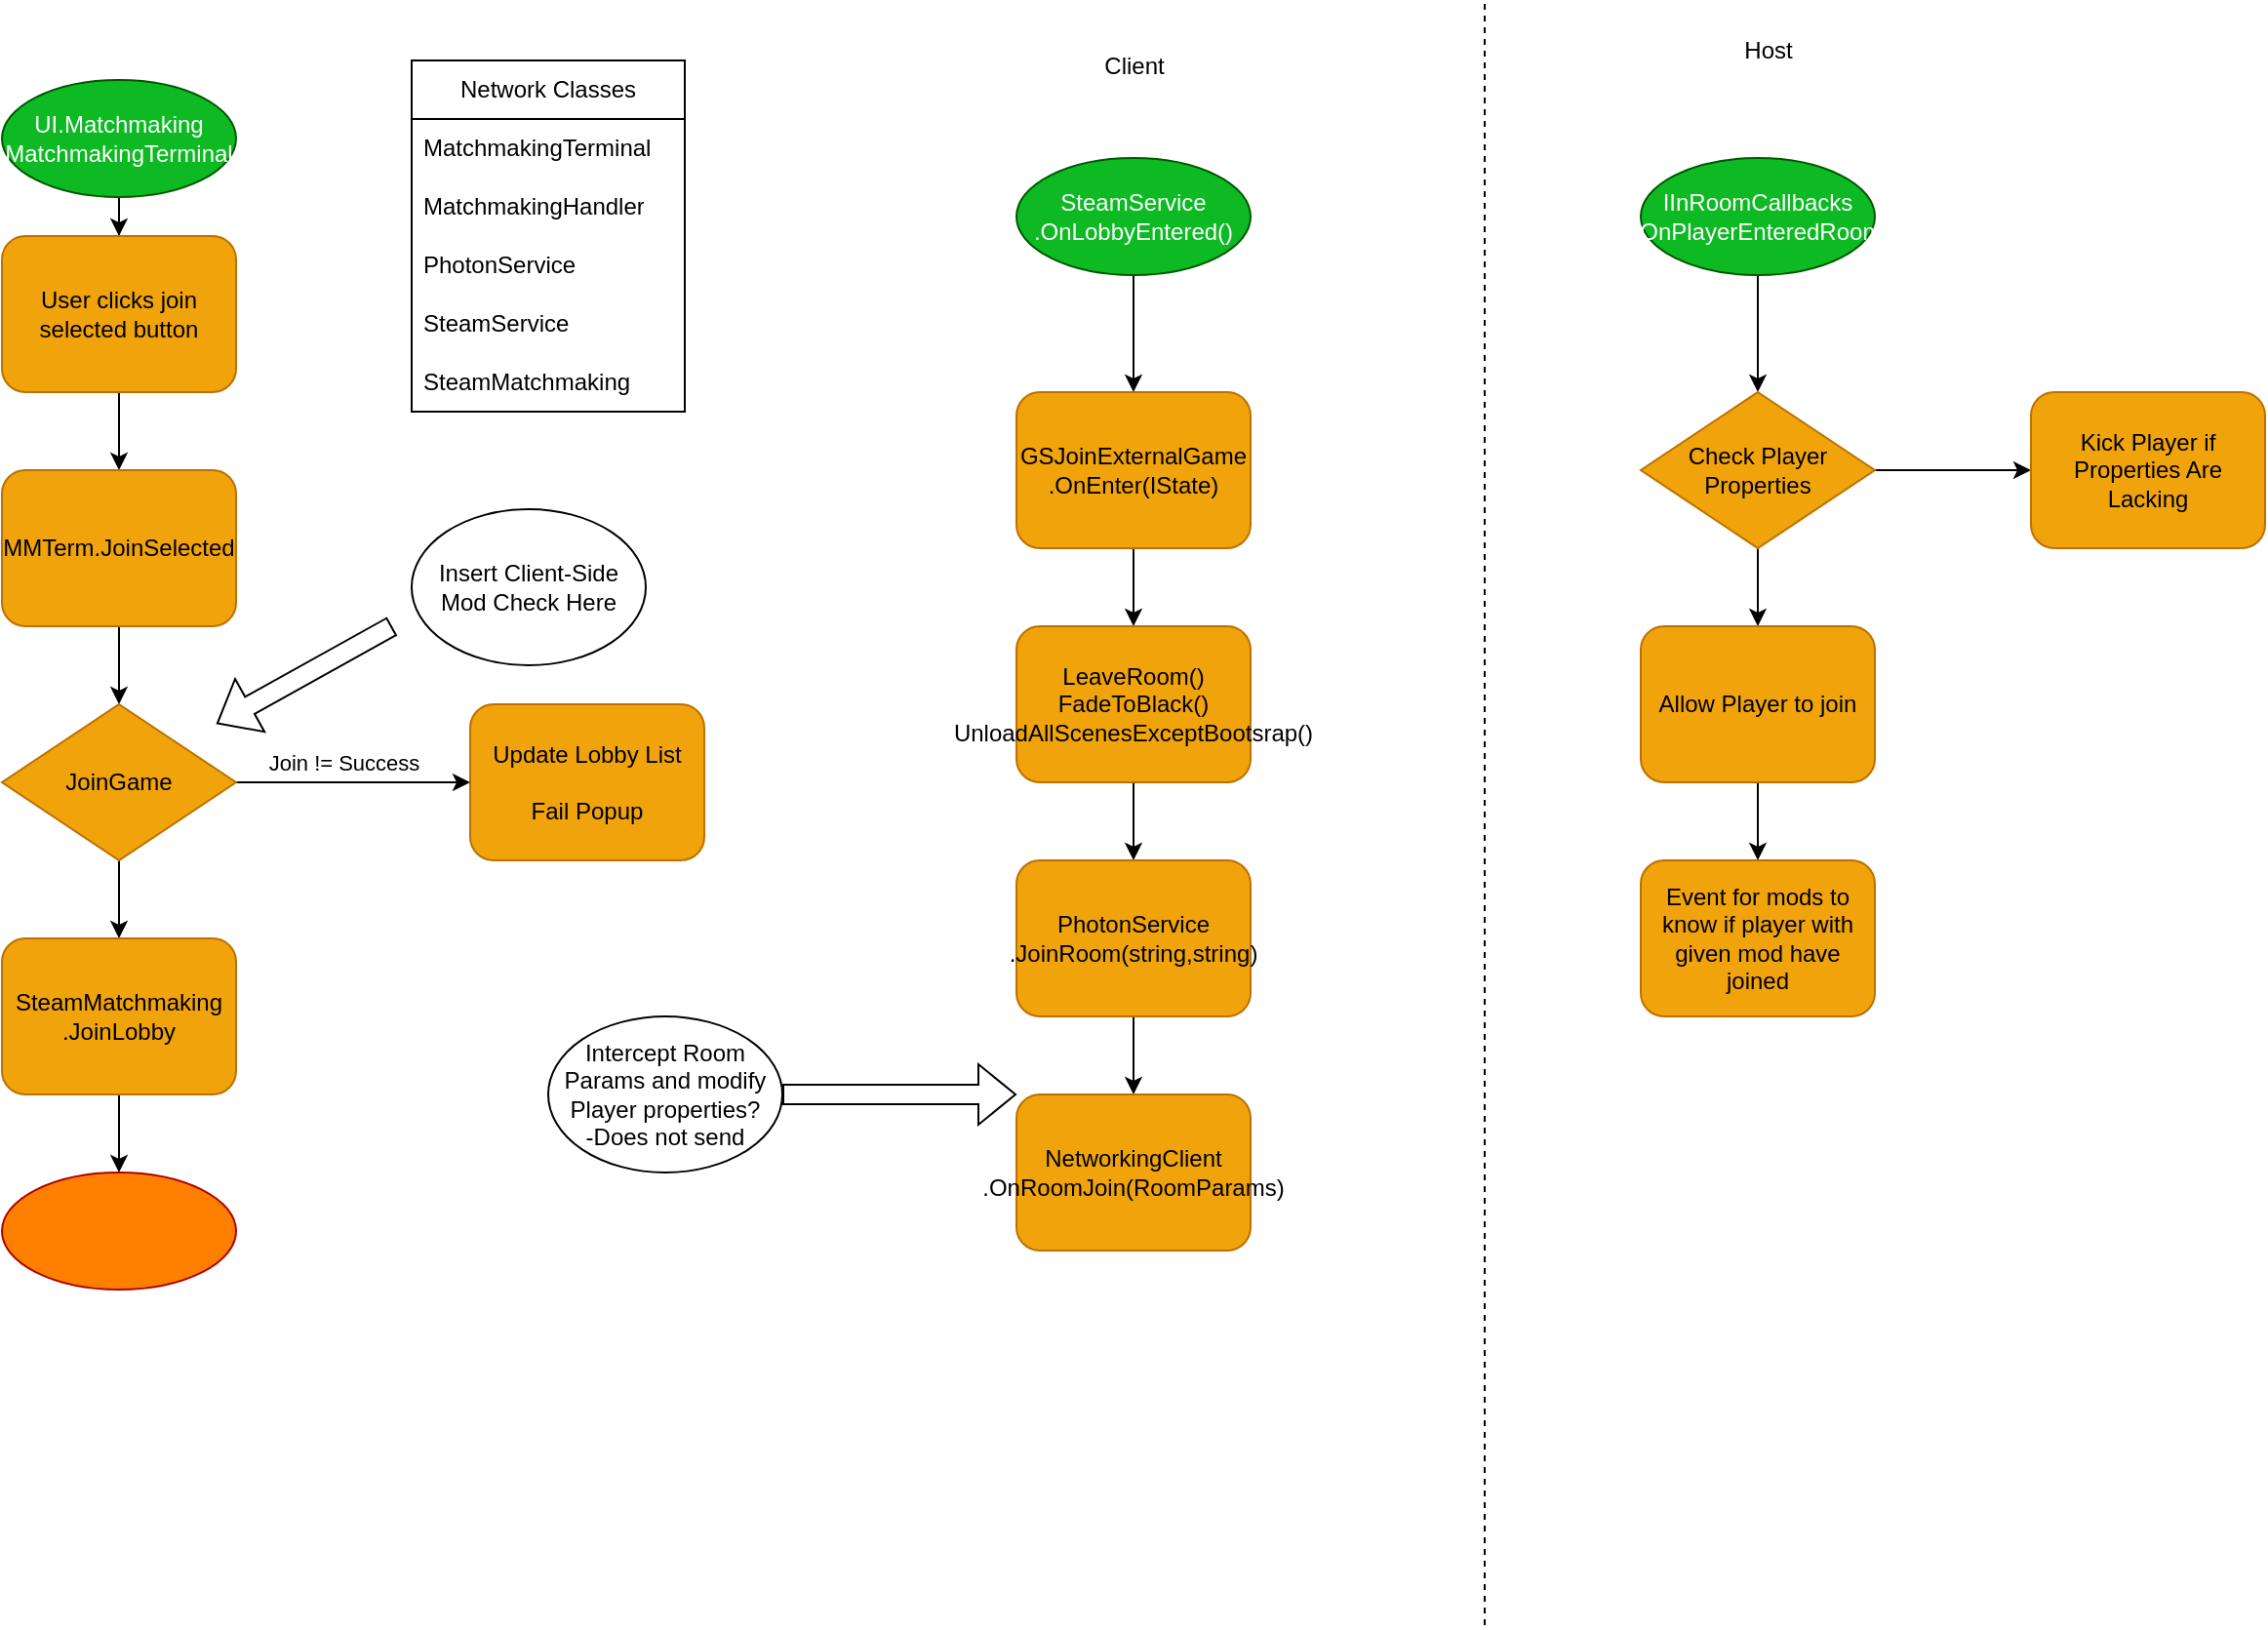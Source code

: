 <mxfile version="23.1.2" type="github">
  <diagram name="Page-1" id="ecbrKntya6NLD0-ps1Tj">
    <mxGraphModel dx="1633" dy="804" grid="1" gridSize="10" guides="1" tooltips="1" connect="1" arrows="1" fold="1" page="1" pageScale="1" pageWidth="850" pageHeight="1100" math="0" shadow="0">
      <root>
        <mxCell id="0" />
        <mxCell id="1" parent="0" />
        <mxCell id="bKeGhtzXt_qyMH1p6n5Y-6" style="edgeStyle=orthogonalEdgeStyle;rounded=0;orthogonalLoop=1;jettySize=auto;html=1;" parent="1" source="bKeGhtzXt_qyMH1p6n5Y-1" target="bKeGhtzXt_qyMH1p6n5Y-2" edge="1">
          <mxGeometry relative="1" as="geometry" />
        </mxCell>
        <mxCell id="bKeGhtzXt_qyMH1p6n5Y-1" value="UI.Matchmaking&lt;br&gt;MatchmakingTerminal" style="ellipse;whiteSpace=wrap;html=1;fillColor=#0DBA24;strokeColor=#005700;fontColor=#ffffff;" parent="1" vertex="1">
          <mxGeometry x="40" y="40" width="120" height="60" as="geometry" />
        </mxCell>
        <mxCell id="bKeGhtzXt_qyMH1p6n5Y-7" style="edgeStyle=orthogonalEdgeStyle;rounded=0;orthogonalLoop=1;jettySize=auto;html=1;" parent="1" source="bKeGhtzXt_qyMH1p6n5Y-2" target="bKeGhtzXt_qyMH1p6n5Y-3" edge="1">
          <mxGeometry relative="1" as="geometry" />
        </mxCell>
        <mxCell id="bKeGhtzXt_qyMH1p6n5Y-2" value="User clicks join selected button" style="rounded=1;whiteSpace=wrap;html=1;fillColor=#f0a30a;fontColor=#000000;strokeColor=#BD7000;" parent="1" vertex="1">
          <mxGeometry x="40" y="120" width="120" height="80" as="geometry" />
        </mxCell>
        <mxCell id="bKeGhtzXt_qyMH1p6n5Y-15" style="edgeStyle=orthogonalEdgeStyle;rounded=0;orthogonalLoop=1;jettySize=auto;html=1;" parent="1" source="bKeGhtzXt_qyMH1p6n5Y-3" target="bKeGhtzXt_qyMH1p6n5Y-8" edge="1">
          <mxGeometry relative="1" as="geometry" />
        </mxCell>
        <mxCell id="bKeGhtzXt_qyMH1p6n5Y-3" value="MMTerm.JoinSelected" style="rounded=1;whiteSpace=wrap;html=1;fillColor=#f0a30a;fontColor=#000000;strokeColor=#BD7000;" parent="1" vertex="1">
          <mxGeometry x="40" y="240" width="120" height="80" as="geometry" />
        </mxCell>
        <mxCell id="bKeGhtzXt_qyMH1p6n5Y-4" value="Update Lobby List&lt;br&gt;&lt;br&gt;Fail Popup" style="rounded=1;whiteSpace=wrap;html=1;fillColor=#f0a30a;fontColor=#000000;strokeColor=#BD7000;" parent="1" vertex="1">
          <mxGeometry x="280" y="360" width="120" height="80" as="geometry" />
        </mxCell>
        <mxCell id="bKeGhtzXt_qyMH1p6n5Y-12" style="edgeStyle=orthogonalEdgeStyle;rounded=0;orthogonalLoop=1;jettySize=auto;html=1;" parent="1" source="bKeGhtzXt_qyMH1p6n5Y-8" target="bKeGhtzXt_qyMH1p6n5Y-9" edge="1">
          <mxGeometry relative="1" as="geometry" />
        </mxCell>
        <mxCell id="bKeGhtzXt_qyMH1p6n5Y-13" style="edgeStyle=orthogonalEdgeStyle;rounded=0;orthogonalLoop=1;jettySize=auto;html=1;entryX=0;entryY=0.5;entryDx=0;entryDy=0;" parent="1" source="bKeGhtzXt_qyMH1p6n5Y-8" target="bKeGhtzXt_qyMH1p6n5Y-4" edge="1">
          <mxGeometry relative="1" as="geometry" />
        </mxCell>
        <mxCell id="bKeGhtzXt_qyMH1p6n5Y-14" value="Join != Success" style="edgeLabel;html=1;align=center;verticalAlign=middle;resizable=0;points=[];" parent="bKeGhtzXt_qyMH1p6n5Y-13" vertex="1" connectable="0">
          <mxGeometry y="5" relative="1" as="geometry">
            <mxPoint x="-5" y="-5" as="offset" />
          </mxGeometry>
        </mxCell>
        <mxCell id="bKeGhtzXt_qyMH1p6n5Y-8" value="JoinGame" style="rhombus;whiteSpace=wrap;html=1;fillColor=#f0a30a;fontColor=#000000;strokeColor=#BD7000;" parent="1" vertex="1">
          <mxGeometry x="40" y="360" width="120" height="80" as="geometry" />
        </mxCell>
        <mxCell id="bKeGhtzXt_qyMH1p6n5Y-35" style="edgeStyle=orthogonalEdgeStyle;rounded=0;orthogonalLoop=1;jettySize=auto;html=1;entryX=0.5;entryY=0;entryDx=0;entryDy=0;" parent="1" source="bKeGhtzXt_qyMH1p6n5Y-9" target="bKeGhtzXt_qyMH1p6n5Y-34" edge="1">
          <mxGeometry relative="1" as="geometry" />
        </mxCell>
        <mxCell id="bKeGhtzXt_qyMH1p6n5Y-9" value="SteamMatchmaking&lt;br&gt;.JoinLobby" style="rounded=1;whiteSpace=wrap;html=1;fillColor=#f0a30a;fontColor=#000000;strokeColor=#BD7000;" parent="1" vertex="1">
          <mxGeometry x="40" y="480" width="120" height="80" as="geometry" />
        </mxCell>
        <mxCell id="bKeGhtzXt_qyMH1p6n5Y-16" value="Insert Client-Side Mod Check Here" style="ellipse;whiteSpace=wrap;html=1;" parent="1" vertex="1">
          <mxGeometry x="250" y="260" width="120" height="80" as="geometry" />
        </mxCell>
        <mxCell id="bKeGhtzXt_qyMH1p6n5Y-19" value="" style="shape=flexArrow;endArrow=classic;html=1;rounded=0;" parent="1" edge="1">
          <mxGeometry width="50" height="50" relative="1" as="geometry">
            <mxPoint x="240" y="320" as="sourcePoint" />
            <mxPoint x="150" y="370" as="targetPoint" />
          </mxGeometry>
        </mxCell>
        <mxCell id="bKeGhtzXt_qyMH1p6n5Y-20" value="Network Classes" style="swimlane;fontStyle=0;childLayout=stackLayout;horizontal=1;startSize=30;horizontalStack=0;resizeParent=1;resizeParentMax=0;resizeLast=0;collapsible=1;marginBottom=0;whiteSpace=wrap;html=1;" parent="1" vertex="1">
          <mxGeometry x="250" y="30" width="140" height="180" as="geometry" />
        </mxCell>
        <mxCell id="bKeGhtzXt_qyMH1p6n5Y-29" value="MatchmakingTerminal" style="text;strokeColor=none;fillColor=none;align=left;verticalAlign=middle;spacingLeft=4;spacingRight=4;overflow=hidden;points=[[0,0.5],[1,0.5]];portConstraint=eastwest;rotatable=0;whiteSpace=wrap;html=1;" parent="bKeGhtzXt_qyMH1p6n5Y-20" vertex="1">
          <mxGeometry y="30" width="140" height="30" as="geometry" />
        </mxCell>
        <mxCell id="bKeGhtzXt_qyMH1p6n5Y-21" value="MatchmakingHandler" style="text;strokeColor=none;fillColor=none;align=left;verticalAlign=middle;spacingLeft=4;spacingRight=4;overflow=hidden;points=[[0,0.5],[1,0.5]];portConstraint=eastwest;rotatable=0;whiteSpace=wrap;html=1;" parent="bKeGhtzXt_qyMH1p6n5Y-20" vertex="1">
          <mxGeometry y="60" width="140" height="30" as="geometry" />
        </mxCell>
        <mxCell id="bKeGhtzXt_qyMH1p6n5Y-23" value="PhotonService" style="text;strokeColor=none;fillColor=none;align=left;verticalAlign=middle;spacingLeft=4;spacingRight=4;overflow=hidden;points=[[0,0.5],[1,0.5]];portConstraint=eastwest;rotatable=0;whiteSpace=wrap;html=1;" parent="bKeGhtzXt_qyMH1p6n5Y-20" vertex="1">
          <mxGeometry y="90" width="140" height="30" as="geometry" />
        </mxCell>
        <mxCell id="bKeGhtzXt_qyMH1p6n5Y-22" value="SteamService" style="text;strokeColor=none;fillColor=none;align=left;verticalAlign=middle;spacingLeft=4;spacingRight=4;overflow=hidden;points=[[0,0.5],[1,0.5]];portConstraint=eastwest;rotatable=0;whiteSpace=wrap;html=1;" parent="bKeGhtzXt_qyMH1p6n5Y-20" vertex="1">
          <mxGeometry y="120" width="140" height="30" as="geometry" />
        </mxCell>
        <mxCell id="bKeGhtzXt_qyMH1p6n5Y-30" value="SteamMatchmaking" style="text;strokeColor=none;fillColor=none;align=left;verticalAlign=middle;spacingLeft=4;spacingRight=4;overflow=hidden;points=[[0,0.5],[1,0.5]];portConstraint=eastwest;rotatable=0;whiteSpace=wrap;html=1;" parent="bKeGhtzXt_qyMH1p6n5Y-20" vertex="1">
          <mxGeometry y="150" width="140" height="30" as="geometry" />
        </mxCell>
        <mxCell id="bKeGhtzXt_qyMH1p6n5Y-34" value="" style="ellipse;whiteSpace=wrap;html=1;fillColor=#FF8000;strokeColor=#B20000;fontColor=#ffffff;direction=east;" parent="1" vertex="1">
          <mxGeometry x="40" y="600" width="120" height="60" as="geometry" />
        </mxCell>
        <mxCell id="bKeGhtzXt_qyMH1p6n5Y-37" value="" style="endArrow=none;dashed=1;html=1;rounded=0;" parent="1" edge="1">
          <mxGeometry width="50" height="50" relative="1" as="geometry">
            <mxPoint x="800" y="832" as="sourcePoint" />
            <mxPoint x="800" as="targetPoint" />
          </mxGeometry>
        </mxCell>
        <mxCell id="bKeGhtzXt_qyMH1p6n5Y-38" value="Client" style="text;html=1;align=center;verticalAlign=middle;resizable=0;points=[];autosize=1;strokeColor=none;fillColor=none;" parent="1" vertex="1">
          <mxGeometry x="595" y="18" width="50" height="30" as="geometry" />
        </mxCell>
        <mxCell id="bKeGhtzXt_qyMH1p6n5Y-39" value="Host" style="text;html=1;align=center;verticalAlign=middle;resizable=0;points=[];autosize=1;strokeColor=none;fillColor=none;" parent="1" vertex="1">
          <mxGeometry x="920" y="10" width="50" height="30" as="geometry" />
        </mxCell>
        <mxCell id="bKeGhtzXt_qyMH1p6n5Y-42" style="edgeStyle=orthogonalEdgeStyle;rounded=0;orthogonalLoop=1;jettySize=auto;html=1;entryX=0.5;entryY=0;entryDx=0;entryDy=0;" parent="1" source="bKeGhtzXt_qyMH1p6n5Y-40" target="bKeGhtzXt_qyMH1p6n5Y-41" edge="1">
          <mxGeometry relative="1" as="geometry" />
        </mxCell>
        <mxCell id="bKeGhtzXt_qyMH1p6n5Y-40" value="SteamService&lt;br&gt;.OnLobbyEntered()" style="ellipse;whiteSpace=wrap;html=1;fillColor=#0DBA24;strokeColor=#005700;fontColor=#ffffff;" parent="1" vertex="1">
          <mxGeometry x="560" y="80" width="120" height="60" as="geometry" />
        </mxCell>
        <mxCell id="bKeGhtzXt_qyMH1p6n5Y-44" style="edgeStyle=orthogonalEdgeStyle;rounded=0;orthogonalLoop=1;jettySize=auto;html=1;" parent="1" source="bKeGhtzXt_qyMH1p6n5Y-41" target="bKeGhtzXt_qyMH1p6n5Y-43" edge="1">
          <mxGeometry relative="1" as="geometry" />
        </mxCell>
        <mxCell id="bKeGhtzXt_qyMH1p6n5Y-41" value="GSJoinExternalGame&lt;br&gt;.OnEnter(IState)" style="rounded=1;whiteSpace=wrap;html=1;fillColor=#f0a30a;fontColor=#000000;strokeColor=#BD7000;" parent="1" vertex="1">
          <mxGeometry x="560" y="200" width="120" height="80" as="geometry" />
        </mxCell>
        <mxCell id="bKeGhtzXt_qyMH1p6n5Y-46" style="edgeStyle=orthogonalEdgeStyle;rounded=0;orthogonalLoop=1;jettySize=auto;html=1;entryX=0.5;entryY=0;entryDx=0;entryDy=0;" parent="1" source="bKeGhtzXt_qyMH1p6n5Y-43" target="bKeGhtzXt_qyMH1p6n5Y-45" edge="1">
          <mxGeometry relative="1" as="geometry" />
        </mxCell>
        <mxCell id="bKeGhtzXt_qyMH1p6n5Y-43" value="LeaveRoom()&lt;br&gt;FadeToBlack()&lt;br&gt;UnloadAllScenesExceptBootsrap()" style="rounded=1;whiteSpace=wrap;html=1;fillColor=#f0a30a;fontColor=#000000;strokeColor=#BD7000;" parent="1" vertex="1">
          <mxGeometry x="560" y="320" width="120" height="80" as="geometry" />
        </mxCell>
        <mxCell id="lSPefAVaoUO7WisJL8J6-2" style="edgeStyle=orthogonalEdgeStyle;rounded=0;orthogonalLoop=1;jettySize=auto;html=1;entryX=0.5;entryY=0;entryDx=0;entryDy=0;" parent="1" source="bKeGhtzXt_qyMH1p6n5Y-45" target="lSPefAVaoUO7WisJL8J6-1" edge="1">
          <mxGeometry relative="1" as="geometry" />
        </mxCell>
        <mxCell id="bKeGhtzXt_qyMH1p6n5Y-45" value="PhotonService&lt;br&gt;.JoinRoom(string,string)" style="rounded=1;whiteSpace=wrap;html=1;fillColor=#f0a30a;fontColor=#000000;strokeColor=#BD7000;" parent="1" vertex="1">
          <mxGeometry x="560" y="440" width="120" height="80" as="geometry" />
        </mxCell>
        <mxCell id="lSPefAVaoUO7WisJL8J6-1" value="NetworkingClient&lt;br&gt;.OnRoomJoin(RoomParams)" style="rounded=1;whiteSpace=wrap;html=1;fillColor=#f0a30a;fontColor=#000000;strokeColor=#BD7000;" parent="1" vertex="1">
          <mxGeometry x="560" y="560" width="120" height="80" as="geometry" />
        </mxCell>
        <mxCell id="lSPefAVaoUO7WisJL8J6-3" value="Intercept Room Params and modify Player properties?&lt;br&gt;-Does not send" style="ellipse;whiteSpace=wrap;html=1;" parent="1" vertex="1">
          <mxGeometry x="320" y="520" width="120" height="80" as="geometry" />
        </mxCell>
        <mxCell id="lSPefAVaoUO7WisJL8J6-5" value="" style="shape=flexArrow;endArrow=classic;html=1;rounded=0;entryX=0;entryY=0;entryDx=0;entryDy=0;exitX=1;exitY=0.5;exitDx=0;exitDy=0;" parent="1" source="lSPefAVaoUO7WisJL8J6-3" target="lSPefAVaoUO7WisJL8J6-1" edge="1">
          <mxGeometry width="50" height="50" relative="1" as="geometry">
            <mxPoint x="450" y="559" as="sourcePoint" />
            <mxPoint x="510" y="559" as="targetPoint" />
          </mxGeometry>
        </mxCell>
        <mxCell id="lSPefAVaoUO7WisJL8J6-9" style="edgeStyle=orthogonalEdgeStyle;rounded=0;orthogonalLoop=1;jettySize=auto;html=1;" parent="1" source="lSPefAVaoUO7WisJL8J6-7" target="lSPefAVaoUO7WisJL8J6-8" edge="1">
          <mxGeometry relative="1" as="geometry" />
        </mxCell>
        <mxCell id="lSPefAVaoUO7WisJL8J6-7" value="IInRoomCallbacks&lt;br&gt;.OnPlayerEnteredRoom" style="ellipse;whiteSpace=wrap;html=1;fillColor=#0DBA24;strokeColor=#005700;fontColor=#ffffff;" parent="1" vertex="1">
          <mxGeometry x="880" y="80" width="120" height="60" as="geometry" />
        </mxCell>
        <mxCell id="lSPefAVaoUO7WisJL8J6-11" style="edgeStyle=orthogonalEdgeStyle;rounded=0;orthogonalLoop=1;jettySize=auto;html=1;entryX=0;entryY=0.5;entryDx=0;entryDy=0;" parent="1" source="lSPefAVaoUO7WisJL8J6-8" target="lSPefAVaoUO7WisJL8J6-10" edge="1">
          <mxGeometry relative="1" as="geometry" />
        </mxCell>
        <mxCell id="lSPefAVaoUO7WisJL8J6-13" style="edgeStyle=orthogonalEdgeStyle;rounded=0;orthogonalLoop=1;jettySize=auto;html=1;entryX=0.5;entryY=0;entryDx=0;entryDy=0;" parent="1" source="lSPefAVaoUO7WisJL8J6-8" target="lSPefAVaoUO7WisJL8J6-12" edge="1">
          <mxGeometry relative="1" as="geometry" />
        </mxCell>
        <mxCell id="lSPefAVaoUO7WisJL8J6-8" value="Check Player Properties" style="rhombus;whiteSpace=wrap;html=1;fillColor=#f0a30a;fontColor=#000000;strokeColor=#BD7000;" parent="1" vertex="1">
          <mxGeometry x="880" y="200" width="120" height="80" as="geometry" />
        </mxCell>
        <mxCell id="lSPefAVaoUO7WisJL8J6-10" value="Kick Player if Properties Are Lacking" style="rounded=1;whiteSpace=wrap;html=1;fillColor=#f0a30a;fontColor=#000000;strokeColor=#BD7000;" parent="1" vertex="1">
          <mxGeometry x="1080" y="200" width="120" height="80" as="geometry" />
        </mxCell>
        <mxCell id="lSPefAVaoUO7WisJL8J6-15" style="edgeStyle=orthogonalEdgeStyle;rounded=0;orthogonalLoop=1;jettySize=auto;html=1;" parent="1" source="lSPefAVaoUO7WisJL8J6-12" target="lSPefAVaoUO7WisJL8J6-14" edge="1">
          <mxGeometry relative="1" as="geometry" />
        </mxCell>
        <mxCell id="lSPefAVaoUO7WisJL8J6-12" value="Allow Player to join" style="rounded=1;whiteSpace=wrap;html=1;fillColor=#f0a30a;fontColor=#000000;strokeColor=#BD7000;" parent="1" vertex="1">
          <mxGeometry x="880" y="320" width="120" height="80" as="geometry" />
        </mxCell>
        <mxCell id="lSPefAVaoUO7WisJL8J6-14" value="Event for mods to know if player with given mod have joined" style="rounded=1;whiteSpace=wrap;html=1;fillColor=#f0a30a;fontColor=#000000;strokeColor=#BD7000;" parent="1" vertex="1">
          <mxGeometry x="880" y="440" width="120" height="80" as="geometry" />
        </mxCell>
      </root>
    </mxGraphModel>
  </diagram>
</mxfile>

